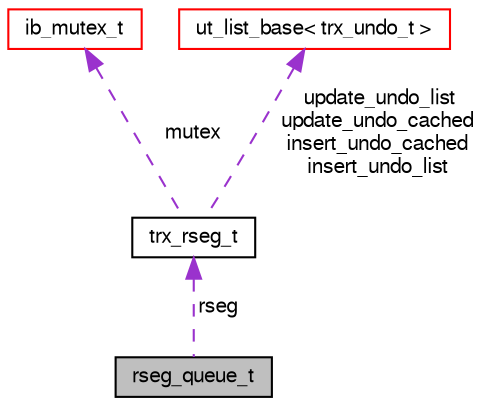 digraph "rseg_queue_t"
{
  bgcolor="transparent";
  edge [fontname="FreeSans",fontsize="10",labelfontname="FreeSans",labelfontsize="10"];
  node [fontname="FreeSans",fontsize="10",shape=record];
  Node1 [label="rseg_queue_t",height=0.2,width=0.4,color="black", fillcolor="grey75", style="filled" fontcolor="black"];
  Node2 -> Node1 [dir="back",color="darkorchid3",fontsize="10",style="dashed",label=" rseg" ,fontname="FreeSans"];
  Node2 [label="trx_rseg_t",height=0.2,width=0.4,color="black",URL="$structtrx__rseg__t.html"];
  Node3 -> Node2 [dir="back",color="darkorchid3",fontsize="10",style="dashed",label=" mutex" ,fontname="FreeSans"];
  Node3 [label="ib_mutex_t",height=0.2,width=0.4,color="red",URL="$structib__mutex__t.html"];
  Node4 -> Node2 [dir="back",color="darkorchid3",fontsize="10",style="dashed",label=" update_undo_list\nupdate_undo_cached\ninsert_undo_cached\ninsert_undo_list" ,fontname="FreeSans"];
  Node4 [label="ut_list_base\< trx_undo_t \>",height=0.2,width=0.4,color="red",URL="$structut__list__base.html"];
}
